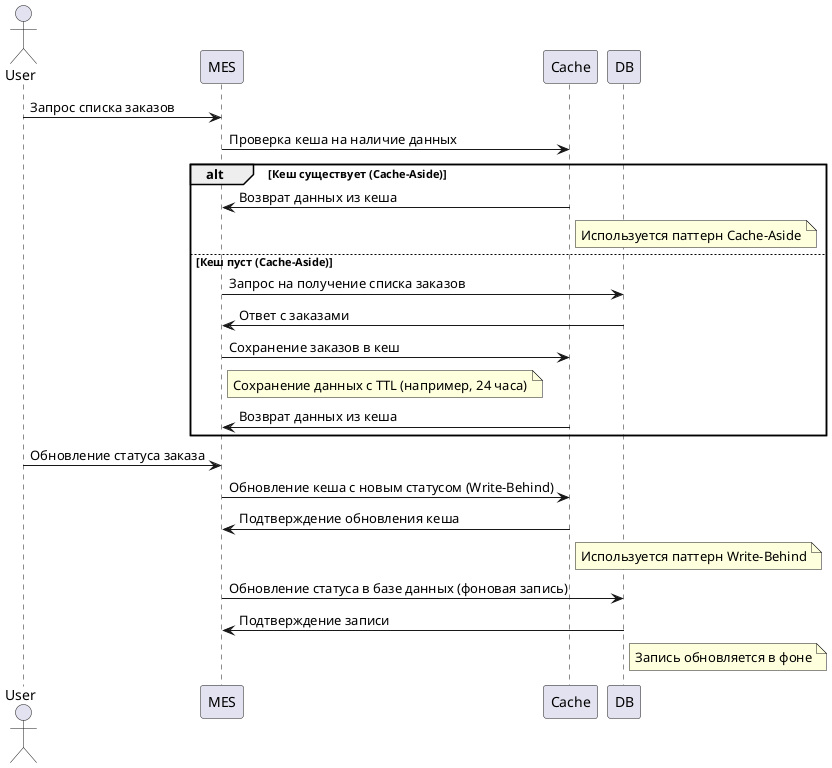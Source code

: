 @startuml
actor User

'Запрос списка заказов
User -> MES: Запрос списка заказов
MES -> Cache: Проверка кеша на наличие данных
alt Кеш существует (Cache-Aside)
    Cache -> MES: Возврат данных из кеша
    note right of Cache: Используется паттерн Cache-Aside
else Кеш пуст (Cache-Aside)
    MES -> DB: Запрос на получение списка заказов
    DB -> MES: Ответ с заказами
    MES -> Cache: Сохранение заказов в кеш
    note right of MES: Сохранение данных с TTL (например, 24 часа)
    Cache -> MES: Возврат данных из кеша
end

'Обновление статуса заказа
User -> MES: Обновление статуса заказа
MES -> Cache: Обновление кеша с новым статусом (Write-Behind)
Cache -> MES: Подтверждение обновления кеша
note right of Cache: Используется паттерн Write-Behind
'Фоновая запись в базу данных
MES -> DB: Обновление статуса в базе данных (фоновая запись)
DB -> MES: Подтверждение записи
note right of DB: Запись обновляется в фоне

@enduml
